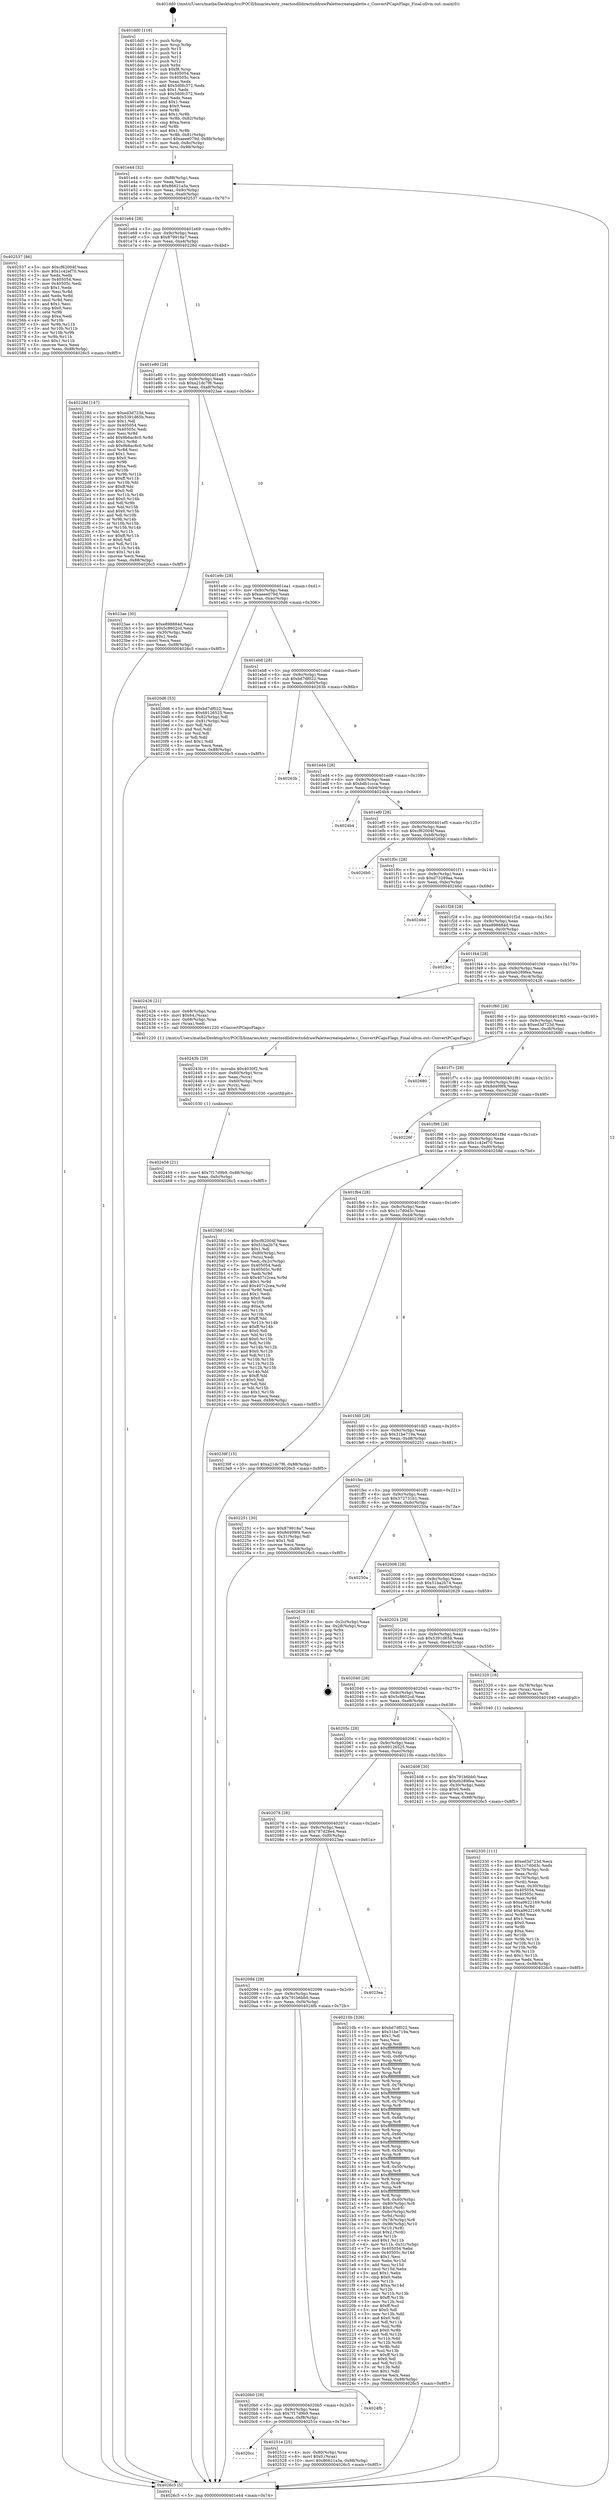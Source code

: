 digraph "0x401dd0" {
  label = "0x401dd0 (/mnt/c/Users/mathe/Desktop/tcc/POCII/binaries/extr_reactosdlldirectxddrawPalettecreatepalette.c_ConvertPCapsFlags_Final-ollvm.out::main(0))"
  labelloc = "t"
  node[shape=record]

  Entry [label="",width=0.3,height=0.3,shape=circle,fillcolor=black,style=filled]
  "0x401e44" [label="{
     0x401e44 [32]\l
     | [instrs]\l
     &nbsp;&nbsp;0x401e44 \<+6\>: mov -0x88(%rbp),%eax\l
     &nbsp;&nbsp;0x401e4a \<+2\>: mov %eax,%ecx\l
     &nbsp;&nbsp;0x401e4c \<+6\>: sub $0x86621a3a,%ecx\l
     &nbsp;&nbsp;0x401e52 \<+6\>: mov %eax,-0x9c(%rbp)\l
     &nbsp;&nbsp;0x401e58 \<+6\>: mov %ecx,-0xa0(%rbp)\l
     &nbsp;&nbsp;0x401e5e \<+6\>: je 0000000000402537 \<main+0x767\>\l
  }"]
  "0x402537" [label="{
     0x402537 [86]\l
     | [instrs]\l
     &nbsp;&nbsp;0x402537 \<+5\>: mov $0xcf62004f,%eax\l
     &nbsp;&nbsp;0x40253c \<+5\>: mov $0x1c42ef70,%ecx\l
     &nbsp;&nbsp;0x402541 \<+2\>: xor %edx,%edx\l
     &nbsp;&nbsp;0x402543 \<+7\>: mov 0x405054,%esi\l
     &nbsp;&nbsp;0x40254a \<+7\>: mov 0x40505c,%edi\l
     &nbsp;&nbsp;0x402551 \<+3\>: sub $0x1,%edx\l
     &nbsp;&nbsp;0x402554 \<+3\>: mov %esi,%r8d\l
     &nbsp;&nbsp;0x402557 \<+3\>: add %edx,%r8d\l
     &nbsp;&nbsp;0x40255a \<+4\>: imul %r8d,%esi\l
     &nbsp;&nbsp;0x40255e \<+3\>: and $0x1,%esi\l
     &nbsp;&nbsp;0x402561 \<+3\>: cmp $0x0,%esi\l
     &nbsp;&nbsp;0x402564 \<+4\>: sete %r9b\l
     &nbsp;&nbsp;0x402568 \<+3\>: cmp $0xa,%edi\l
     &nbsp;&nbsp;0x40256b \<+4\>: setl %r10b\l
     &nbsp;&nbsp;0x40256f \<+3\>: mov %r9b,%r11b\l
     &nbsp;&nbsp;0x402572 \<+3\>: and %r10b,%r11b\l
     &nbsp;&nbsp;0x402575 \<+3\>: xor %r10b,%r9b\l
     &nbsp;&nbsp;0x402578 \<+3\>: or %r9b,%r11b\l
     &nbsp;&nbsp;0x40257b \<+4\>: test $0x1,%r11b\l
     &nbsp;&nbsp;0x40257f \<+3\>: cmovne %ecx,%eax\l
     &nbsp;&nbsp;0x402582 \<+6\>: mov %eax,-0x88(%rbp)\l
     &nbsp;&nbsp;0x402588 \<+5\>: jmp 00000000004026c5 \<main+0x8f5\>\l
  }"]
  "0x401e64" [label="{
     0x401e64 [28]\l
     | [instrs]\l
     &nbsp;&nbsp;0x401e64 \<+5\>: jmp 0000000000401e69 \<main+0x99\>\l
     &nbsp;&nbsp;0x401e69 \<+6\>: mov -0x9c(%rbp),%eax\l
     &nbsp;&nbsp;0x401e6f \<+5\>: sub $0x879918a7,%eax\l
     &nbsp;&nbsp;0x401e74 \<+6\>: mov %eax,-0xa4(%rbp)\l
     &nbsp;&nbsp;0x401e7a \<+6\>: je 000000000040228d \<main+0x4bd\>\l
  }"]
  Exit [label="",width=0.3,height=0.3,shape=circle,fillcolor=black,style=filled,peripheries=2]
  "0x40228d" [label="{
     0x40228d [147]\l
     | [instrs]\l
     &nbsp;&nbsp;0x40228d \<+5\>: mov $0xed3d723d,%eax\l
     &nbsp;&nbsp;0x402292 \<+5\>: mov $0x5391d65b,%ecx\l
     &nbsp;&nbsp;0x402297 \<+2\>: mov $0x1,%dl\l
     &nbsp;&nbsp;0x402299 \<+7\>: mov 0x405054,%esi\l
     &nbsp;&nbsp;0x4022a0 \<+7\>: mov 0x40505c,%edi\l
     &nbsp;&nbsp;0x4022a7 \<+3\>: mov %esi,%r8d\l
     &nbsp;&nbsp;0x4022aa \<+7\>: add $0x9b6ac8c0,%r8d\l
     &nbsp;&nbsp;0x4022b1 \<+4\>: sub $0x1,%r8d\l
     &nbsp;&nbsp;0x4022b5 \<+7\>: sub $0x9b6ac8c0,%r8d\l
     &nbsp;&nbsp;0x4022bc \<+4\>: imul %r8d,%esi\l
     &nbsp;&nbsp;0x4022c0 \<+3\>: and $0x1,%esi\l
     &nbsp;&nbsp;0x4022c3 \<+3\>: cmp $0x0,%esi\l
     &nbsp;&nbsp;0x4022c6 \<+4\>: sete %r9b\l
     &nbsp;&nbsp;0x4022ca \<+3\>: cmp $0xa,%edi\l
     &nbsp;&nbsp;0x4022cd \<+4\>: setl %r10b\l
     &nbsp;&nbsp;0x4022d1 \<+3\>: mov %r9b,%r11b\l
     &nbsp;&nbsp;0x4022d4 \<+4\>: xor $0xff,%r11b\l
     &nbsp;&nbsp;0x4022d8 \<+3\>: mov %r10b,%bl\l
     &nbsp;&nbsp;0x4022db \<+3\>: xor $0xff,%bl\l
     &nbsp;&nbsp;0x4022de \<+3\>: xor $0x0,%dl\l
     &nbsp;&nbsp;0x4022e1 \<+3\>: mov %r11b,%r14b\l
     &nbsp;&nbsp;0x4022e4 \<+4\>: and $0x0,%r14b\l
     &nbsp;&nbsp;0x4022e8 \<+3\>: and %dl,%r9b\l
     &nbsp;&nbsp;0x4022eb \<+3\>: mov %bl,%r15b\l
     &nbsp;&nbsp;0x4022ee \<+4\>: and $0x0,%r15b\l
     &nbsp;&nbsp;0x4022f2 \<+3\>: and %dl,%r10b\l
     &nbsp;&nbsp;0x4022f5 \<+3\>: or %r9b,%r14b\l
     &nbsp;&nbsp;0x4022f8 \<+3\>: or %r10b,%r15b\l
     &nbsp;&nbsp;0x4022fb \<+3\>: xor %r15b,%r14b\l
     &nbsp;&nbsp;0x4022fe \<+3\>: or %bl,%r11b\l
     &nbsp;&nbsp;0x402301 \<+4\>: xor $0xff,%r11b\l
     &nbsp;&nbsp;0x402305 \<+3\>: or $0x0,%dl\l
     &nbsp;&nbsp;0x402308 \<+3\>: and %dl,%r11b\l
     &nbsp;&nbsp;0x40230b \<+3\>: or %r11b,%r14b\l
     &nbsp;&nbsp;0x40230e \<+4\>: test $0x1,%r14b\l
     &nbsp;&nbsp;0x402312 \<+3\>: cmovne %ecx,%eax\l
     &nbsp;&nbsp;0x402315 \<+6\>: mov %eax,-0x88(%rbp)\l
     &nbsp;&nbsp;0x40231b \<+5\>: jmp 00000000004026c5 \<main+0x8f5\>\l
  }"]
  "0x401e80" [label="{
     0x401e80 [28]\l
     | [instrs]\l
     &nbsp;&nbsp;0x401e80 \<+5\>: jmp 0000000000401e85 \<main+0xb5\>\l
     &nbsp;&nbsp;0x401e85 \<+6\>: mov -0x9c(%rbp),%eax\l
     &nbsp;&nbsp;0x401e8b \<+5\>: sub $0xa21dc7f6,%eax\l
     &nbsp;&nbsp;0x401e90 \<+6\>: mov %eax,-0xa8(%rbp)\l
     &nbsp;&nbsp;0x401e96 \<+6\>: je 00000000004023ae \<main+0x5de\>\l
  }"]
  "0x4020cc" [label="{
     0x4020cc\l
  }", style=dashed]
  "0x4023ae" [label="{
     0x4023ae [30]\l
     | [instrs]\l
     &nbsp;&nbsp;0x4023ae \<+5\>: mov $0xe898884d,%eax\l
     &nbsp;&nbsp;0x4023b3 \<+5\>: mov $0x5c8602cd,%ecx\l
     &nbsp;&nbsp;0x4023b8 \<+3\>: mov -0x30(%rbp),%edx\l
     &nbsp;&nbsp;0x4023bb \<+3\>: cmp $0x1,%edx\l
     &nbsp;&nbsp;0x4023be \<+3\>: cmovl %ecx,%eax\l
     &nbsp;&nbsp;0x4023c1 \<+6\>: mov %eax,-0x88(%rbp)\l
     &nbsp;&nbsp;0x4023c7 \<+5\>: jmp 00000000004026c5 \<main+0x8f5\>\l
  }"]
  "0x401e9c" [label="{
     0x401e9c [28]\l
     | [instrs]\l
     &nbsp;&nbsp;0x401e9c \<+5\>: jmp 0000000000401ea1 \<main+0xd1\>\l
     &nbsp;&nbsp;0x401ea1 \<+6\>: mov -0x9c(%rbp),%eax\l
     &nbsp;&nbsp;0x401ea7 \<+5\>: sub $0xaeee079d,%eax\l
     &nbsp;&nbsp;0x401eac \<+6\>: mov %eax,-0xac(%rbp)\l
     &nbsp;&nbsp;0x401eb2 \<+6\>: je 00000000004020d6 \<main+0x306\>\l
  }"]
  "0x40251e" [label="{
     0x40251e [25]\l
     | [instrs]\l
     &nbsp;&nbsp;0x40251e \<+4\>: mov -0x80(%rbp),%rax\l
     &nbsp;&nbsp;0x402522 \<+6\>: movl $0x0,(%rax)\l
     &nbsp;&nbsp;0x402528 \<+10\>: movl $0x86621a3a,-0x88(%rbp)\l
     &nbsp;&nbsp;0x402532 \<+5\>: jmp 00000000004026c5 \<main+0x8f5\>\l
  }"]
  "0x4020d6" [label="{
     0x4020d6 [53]\l
     | [instrs]\l
     &nbsp;&nbsp;0x4020d6 \<+5\>: mov $0xbd7df022,%eax\l
     &nbsp;&nbsp;0x4020db \<+5\>: mov $0x69126525,%ecx\l
     &nbsp;&nbsp;0x4020e0 \<+6\>: mov -0x82(%rbp),%dl\l
     &nbsp;&nbsp;0x4020e6 \<+7\>: mov -0x81(%rbp),%sil\l
     &nbsp;&nbsp;0x4020ed \<+3\>: mov %dl,%dil\l
     &nbsp;&nbsp;0x4020f0 \<+3\>: and %sil,%dil\l
     &nbsp;&nbsp;0x4020f3 \<+3\>: xor %sil,%dl\l
     &nbsp;&nbsp;0x4020f6 \<+3\>: or %dl,%dil\l
     &nbsp;&nbsp;0x4020f9 \<+4\>: test $0x1,%dil\l
     &nbsp;&nbsp;0x4020fd \<+3\>: cmovne %ecx,%eax\l
     &nbsp;&nbsp;0x402100 \<+6\>: mov %eax,-0x88(%rbp)\l
     &nbsp;&nbsp;0x402106 \<+5\>: jmp 00000000004026c5 \<main+0x8f5\>\l
  }"]
  "0x401eb8" [label="{
     0x401eb8 [28]\l
     | [instrs]\l
     &nbsp;&nbsp;0x401eb8 \<+5\>: jmp 0000000000401ebd \<main+0xed\>\l
     &nbsp;&nbsp;0x401ebd \<+6\>: mov -0x9c(%rbp),%eax\l
     &nbsp;&nbsp;0x401ec3 \<+5\>: sub $0xbd7df022,%eax\l
     &nbsp;&nbsp;0x401ec8 \<+6\>: mov %eax,-0xb0(%rbp)\l
     &nbsp;&nbsp;0x401ece \<+6\>: je 000000000040263b \<main+0x86b\>\l
  }"]
  "0x4026c5" [label="{
     0x4026c5 [5]\l
     | [instrs]\l
     &nbsp;&nbsp;0x4026c5 \<+5\>: jmp 0000000000401e44 \<main+0x74\>\l
  }"]
  "0x401dd0" [label="{
     0x401dd0 [116]\l
     | [instrs]\l
     &nbsp;&nbsp;0x401dd0 \<+1\>: push %rbp\l
     &nbsp;&nbsp;0x401dd1 \<+3\>: mov %rsp,%rbp\l
     &nbsp;&nbsp;0x401dd4 \<+2\>: push %r15\l
     &nbsp;&nbsp;0x401dd6 \<+2\>: push %r14\l
     &nbsp;&nbsp;0x401dd8 \<+2\>: push %r13\l
     &nbsp;&nbsp;0x401dda \<+2\>: push %r12\l
     &nbsp;&nbsp;0x401ddc \<+1\>: push %rbx\l
     &nbsp;&nbsp;0x401ddd \<+7\>: sub $0xf8,%rsp\l
     &nbsp;&nbsp;0x401de4 \<+7\>: mov 0x405054,%eax\l
     &nbsp;&nbsp;0x401deb \<+7\>: mov 0x40505c,%ecx\l
     &nbsp;&nbsp;0x401df2 \<+2\>: mov %eax,%edx\l
     &nbsp;&nbsp;0x401df4 \<+6\>: add $0x5d0fc372,%edx\l
     &nbsp;&nbsp;0x401dfa \<+3\>: sub $0x1,%edx\l
     &nbsp;&nbsp;0x401dfd \<+6\>: sub $0x5d0fc372,%edx\l
     &nbsp;&nbsp;0x401e03 \<+3\>: imul %edx,%eax\l
     &nbsp;&nbsp;0x401e06 \<+3\>: and $0x1,%eax\l
     &nbsp;&nbsp;0x401e09 \<+3\>: cmp $0x0,%eax\l
     &nbsp;&nbsp;0x401e0c \<+4\>: sete %r8b\l
     &nbsp;&nbsp;0x401e10 \<+4\>: and $0x1,%r8b\l
     &nbsp;&nbsp;0x401e14 \<+7\>: mov %r8b,-0x82(%rbp)\l
     &nbsp;&nbsp;0x401e1b \<+3\>: cmp $0xa,%ecx\l
     &nbsp;&nbsp;0x401e1e \<+4\>: setl %r8b\l
     &nbsp;&nbsp;0x401e22 \<+4\>: and $0x1,%r8b\l
     &nbsp;&nbsp;0x401e26 \<+7\>: mov %r8b,-0x81(%rbp)\l
     &nbsp;&nbsp;0x401e2d \<+10\>: movl $0xaeee079d,-0x88(%rbp)\l
     &nbsp;&nbsp;0x401e37 \<+6\>: mov %edi,-0x8c(%rbp)\l
     &nbsp;&nbsp;0x401e3d \<+7\>: mov %rsi,-0x98(%rbp)\l
  }"]
  "0x4020b0" [label="{
     0x4020b0 [28]\l
     | [instrs]\l
     &nbsp;&nbsp;0x4020b0 \<+5\>: jmp 00000000004020b5 \<main+0x2e5\>\l
     &nbsp;&nbsp;0x4020b5 \<+6\>: mov -0x9c(%rbp),%eax\l
     &nbsp;&nbsp;0x4020bb \<+5\>: sub $0x7f17d9b9,%eax\l
     &nbsp;&nbsp;0x4020c0 \<+6\>: mov %eax,-0xf8(%rbp)\l
     &nbsp;&nbsp;0x4020c6 \<+6\>: je 000000000040251e \<main+0x74e\>\l
  }"]
  "0x40263b" [label="{
     0x40263b\l
  }", style=dashed]
  "0x401ed4" [label="{
     0x401ed4 [28]\l
     | [instrs]\l
     &nbsp;&nbsp;0x401ed4 \<+5\>: jmp 0000000000401ed9 \<main+0x109\>\l
     &nbsp;&nbsp;0x401ed9 \<+6\>: mov -0x9c(%rbp),%eax\l
     &nbsp;&nbsp;0x401edf \<+5\>: sub $0xbdb1ccca,%eax\l
     &nbsp;&nbsp;0x401ee4 \<+6\>: mov %eax,-0xb4(%rbp)\l
     &nbsp;&nbsp;0x401eea \<+6\>: je 00000000004024b4 \<main+0x6e4\>\l
  }"]
  "0x4024fb" [label="{
     0x4024fb\l
  }", style=dashed]
  "0x4024b4" [label="{
     0x4024b4\l
  }", style=dashed]
  "0x401ef0" [label="{
     0x401ef0 [28]\l
     | [instrs]\l
     &nbsp;&nbsp;0x401ef0 \<+5\>: jmp 0000000000401ef5 \<main+0x125\>\l
     &nbsp;&nbsp;0x401ef5 \<+6\>: mov -0x9c(%rbp),%eax\l
     &nbsp;&nbsp;0x401efb \<+5\>: sub $0xcf62004f,%eax\l
     &nbsp;&nbsp;0x401f00 \<+6\>: mov %eax,-0xb8(%rbp)\l
     &nbsp;&nbsp;0x401f06 \<+6\>: je 00000000004026b0 \<main+0x8e0\>\l
  }"]
  "0x402094" [label="{
     0x402094 [28]\l
     | [instrs]\l
     &nbsp;&nbsp;0x402094 \<+5\>: jmp 0000000000402099 \<main+0x2c9\>\l
     &nbsp;&nbsp;0x402099 \<+6\>: mov -0x9c(%rbp),%eax\l
     &nbsp;&nbsp;0x40209f \<+5\>: sub $0x791b6bb0,%eax\l
     &nbsp;&nbsp;0x4020a4 \<+6\>: mov %eax,-0xf4(%rbp)\l
     &nbsp;&nbsp;0x4020aa \<+6\>: je 00000000004024fb \<main+0x72b\>\l
  }"]
  "0x4026b0" [label="{
     0x4026b0\l
  }", style=dashed]
  "0x401f0c" [label="{
     0x401f0c [28]\l
     | [instrs]\l
     &nbsp;&nbsp;0x401f0c \<+5\>: jmp 0000000000401f11 \<main+0x141\>\l
     &nbsp;&nbsp;0x401f11 \<+6\>: mov -0x9c(%rbp),%eax\l
     &nbsp;&nbsp;0x401f17 \<+5\>: sub $0xd73289aa,%eax\l
     &nbsp;&nbsp;0x401f1c \<+6\>: mov %eax,-0xbc(%rbp)\l
     &nbsp;&nbsp;0x401f22 \<+6\>: je 000000000040246d \<main+0x69d\>\l
  }"]
  "0x4023ea" [label="{
     0x4023ea\l
  }", style=dashed]
  "0x40246d" [label="{
     0x40246d\l
  }", style=dashed]
  "0x401f28" [label="{
     0x401f28 [28]\l
     | [instrs]\l
     &nbsp;&nbsp;0x401f28 \<+5\>: jmp 0000000000401f2d \<main+0x15d\>\l
     &nbsp;&nbsp;0x401f2d \<+6\>: mov -0x9c(%rbp),%eax\l
     &nbsp;&nbsp;0x401f33 \<+5\>: sub $0xe898884d,%eax\l
     &nbsp;&nbsp;0x401f38 \<+6\>: mov %eax,-0xc0(%rbp)\l
     &nbsp;&nbsp;0x401f3e \<+6\>: je 00000000004023cc \<main+0x5fc\>\l
  }"]
  "0x402458" [label="{
     0x402458 [21]\l
     | [instrs]\l
     &nbsp;&nbsp;0x402458 \<+10\>: movl $0x7f17d9b9,-0x88(%rbp)\l
     &nbsp;&nbsp;0x402462 \<+6\>: mov %eax,-0xfc(%rbp)\l
     &nbsp;&nbsp;0x402468 \<+5\>: jmp 00000000004026c5 \<main+0x8f5\>\l
  }"]
  "0x4023cc" [label="{
     0x4023cc\l
  }", style=dashed]
  "0x401f44" [label="{
     0x401f44 [28]\l
     | [instrs]\l
     &nbsp;&nbsp;0x401f44 \<+5\>: jmp 0000000000401f49 \<main+0x179\>\l
     &nbsp;&nbsp;0x401f49 \<+6\>: mov -0x9c(%rbp),%eax\l
     &nbsp;&nbsp;0x401f4f \<+5\>: sub $0xeb289fea,%eax\l
     &nbsp;&nbsp;0x401f54 \<+6\>: mov %eax,-0xc4(%rbp)\l
     &nbsp;&nbsp;0x401f5a \<+6\>: je 0000000000402426 \<main+0x656\>\l
  }"]
  "0x40243b" [label="{
     0x40243b [29]\l
     | [instrs]\l
     &nbsp;&nbsp;0x40243b \<+10\>: movabs $0x4030f2,%rdi\l
     &nbsp;&nbsp;0x402445 \<+4\>: mov -0x60(%rbp),%rcx\l
     &nbsp;&nbsp;0x402449 \<+2\>: mov %eax,(%rcx)\l
     &nbsp;&nbsp;0x40244b \<+4\>: mov -0x60(%rbp),%rcx\l
     &nbsp;&nbsp;0x40244f \<+2\>: mov (%rcx),%esi\l
     &nbsp;&nbsp;0x402451 \<+2\>: mov $0x0,%al\l
     &nbsp;&nbsp;0x402453 \<+5\>: call 0000000000401030 \<printf@plt\>\l
     | [calls]\l
     &nbsp;&nbsp;0x401030 \{1\} (unknown)\l
  }"]
  "0x402426" [label="{
     0x402426 [21]\l
     | [instrs]\l
     &nbsp;&nbsp;0x402426 \<+4\>: mov -0x68(%rbp),%rax\l
     &nbsp;&nbsp;0x40242a \<+6\>: movl $0x64,(%rax)\l
     &nbsp;&nbsp;0x402430 \<+4\>: mov -0x68(%rbp),%rax\l
     &nbsp;&nbsp;0x402434 \<+2\>: mov (%rax),%edi\l
     &nbsp;&nbsp;0x402436 \<+5\>: call 0000000000401220 \<ConvertPCapsFlags\>\l
     | [calls]\l
     &nbsp;&nbsp;0x401220 \{1\} (/mnt/c/Users/mathe/Desktop/tcc/POCII/binaries/extr_reactosdlldirectxddrawPalettecreatepalette.c_ConvertPCapsFlags_Final-ollvm.out::ConvertPCapsFlags)\l
  }"]
  "0x401f60" [label="{
     0x401f60 [28]\l
     | [instrs]\l
     &nbsp;&nbsp;0x401f60 \<+5\>: jmp 0000000000401f65 \<main+0x195\>\l
     &nbsp;&nbsp;0x401f65 \<+6\>: mov -0x9c(%rbp),%eax\l
     &nbsp;&nbsp;0x401f6b \<+5\>: sub $0xed3d723d,%eax\l
     &nbsp;&nbsp;0x401f70 \<+6\>: mov %eax,-0xc8(%rbp)\l
     &nbsp;&nbsp;0x401f76 \<+6\>: je 0000000000402680 \<main+0x8b0\>\l
  }"]
  "0x402330" [label="{
     0x402330 [111]\l
     | [instrs]\l
     &nbsp;&nbsp;0x402330 \<+5\>: mov $0xed3d723d,%ecx\l
     &nbsp;&nbsp;0x402335 \<+5\>: mov $0x1c7d0d3c,%edx\l
     &nbsp;&nbsp;0x40233a \<+4\>: mov -0x70(%rbp),%rdi\l
     &nbsp;&nbsp;0x40233e \<+2\>: mov %eax,(%rdi)\l
     &nbsp;&nbsp;0x402340 \<+4\>: mov -0x70(%rbp),%rdi\l
     &nbsp;&nbsp;0x402344 \<+2\>: mov (%rdi),%eax\l
     &nbsp;&nbsp;0x402346 \<+3\>: mov %eax,-0x30(%rbp)\l
     &nbsp;&nbsp;0x402349 \<+7\>: mov 0x405054,%eax\l
     &nbsp;&nbsp;0x402350 \<+7\>: mov 0x40505c,%esi\l
     &nbsp;&nbsp;0x402357 \<+3\>: mov %eax,%r8d\l
     &nbsp;&nbsp;0x40235a \<+7\>: sub $0xa9622169,%r8d\l
     &nbsp;&nbsp;0x402361 \<+4\>: sub $0x1,%r8d\l
     &nbsp;&nbsp;0x402365 \<+7\>: add $0xa9622169,%r8d\l
     &nbsp;&nbsp;0x40236c \<+4\>: imul %r8d,%eax\l
     &nbsp;&nbsp;0x402370 \<+3\>: and $0x1,%eax\l
     &nbsp;&nbsp;0x402373 \<+3\>: cmp $0x0,%eax\l
     &nbsp;&nbsp;0x402376 \<+4\>: sete %r9b\l
     &nbsp;&nbsp;0x40237a \<+3\>: cmp $0xa,%esi\l
     &nbsp;&nbsp;0x40237d \<+4\>: setl %r10b\l
     &nbsp;&nbsp;0x402381 \<+3\>: mov %r9b,%r11b\l
     &nbsp;&nbsp;0x402384 \<+3\>: and %r10b,%r11b\l
     &nbsp;&nbsp;0x402387 \<+3\>: xor %r10b,%r9b\l
     &nbsp;&nbsp;0x40238a \<+3\>: or %r9b,%r11b\l
     &nbsp;&nbsp;0x40238d \<+4\>: test $0x1,%r11b\l
     &nbsp;&nbsp;0x402391 \<+3\>: cmovne %edx,%ecx\l
     &nbsp;&nbsp;0x402394 \<+6\>: mov %ecx,-0x88(%rbp)\l
     &nbsp;&nbsp;0x40239a \<+5\>: jmp 00000000004026c5 \<main+0x8f5\>\l
  }"]
  "0x402680" [label="{
     0x402680\l
  }", style=dashed]
  "0x401f7c" [label="{
     0x401f7c [28]\l
     | [instrs]\l
     &nbsp;&nbsp;0x401f7c \<+5\>: jmp 0000000000401f81 \<main+0x1b1\>\l
     &nbsp;&nbsp;0x401f81 \<+6\>: mov -0x9c(%rbp),%eax\l
     &nbsp;&nbsp;0x401f87 \<+5\>: sub $0x8d409f4,%eax\l
     &nbsp;&nbsp;0x401f8c \<+6\>: mov %eax,-0xcc(%rbp)\l
     &nbsp;&nbsp;0x401f92 \<+6\>: je 000000000040226f \<main+0x49f\>\l
  }"]
  "0x402078" [label="{
     0x402078 [28]\l
     | [instrs]\l
     &nbsp;&nbsp;0x402078 \<+5\>: jmp 000000000040207d \<main+0x2ad\>\l
     &nbsp;&nbsp;0x40207d \<+6\>: mov -0x9c(%rbp),%eax\l
     &nbsp;&nbsp;0x402083 \<+5\>: sub $0x787d28e4,%eax\l
     &nbsp;&nbsp;0x402088 \<+6\>: mov %eax,-0xf0(%rbp)\l
     &nbsp;&nbsp;0x40208e \<+6\>: je 00000000004023ea \<main+0x61a\>\l
  }"]
  "0x40226f" [label="{
     0x40226f\l
  }", style=dashed]
  "0x401f98" [label="{
     0x401f98 [28]\l
     | [instrs]\l
     &nbsp;&nbsp;0x401f98 \<+5\>: jmp 0000000000401f9d \<main+0x1cd\>\l
     &nbsp;&nbsp;0x401f9d \<+6\>: mov -0x9c(%rbp),%eax\l
     &nbsp;&nbsp;0x401fa3 \<+5\>: sub $0x1c42ef70,%eax\l
     &nbsp;&nbsp;0x401fa8 \<+6\>: mov %eax,-0xd0(%rbp)\l
     &nbsp;&nbsp;0x401fae \<+6\>: je 000000000040258d \<main+0x7bd\>\l
  }"]
  "0x40210b" [label="{
     0x40210b [326]\l
     | [instrs]\l
     &nbsp;&nbsp;0x40210b \<+5\>: mov $0xbd7df022,%eax\l
     &nbsp;&nbsp;0x402110 \<+5\>: mov $0x31be719a,%ecx\l
     &nbsp;&nbsp;0x402115 \<+2\>: mov $0x1,%dl\l
     &nbsp;&nbsp;0x402117 \<+2\>: xor %esi,%esi\l
     &nbsp;&nbsp;0x402119 \<+3\>: mov %rsp,%rdi\l
     &nbsp;&nbsp;0x40211c \<+4\>: add $0xfffffffffffffff0,%rdi\l
     &nbsp;&nbsp;0x402120 \<+3\>: mov %rdi,%rsp\l
     &nbsp;&nbsp;0x402123 \<+4\>: mov %rdi,-0x80(%rbp)\l
     &nbsp;&nbsp;0x402127 \<+3\>: mov %rsp,%rdi\l
     &nbsp;&nbsp;0x40212a \<+4\>: add $0xfffffffffffffff0,%rdi\l
     &nbsp;&nbsp;0x40212e \<+3\>: mov %rdi,%rsp\l
     &nbsp;&nbsp;0x402131 \<+3\>: mov %rsp,%r8\l
     &nbsp;&nbsp;0x402134 \<+4\>: add $0xfffffffffffffff0,%r8\l
     &nbsp;&nbsp;0x402138 \<+3\>: mov %r8,%rsp\l
     &nbsp;&nbsp;0x40213b \<+4\>: mov %r8,-0x78(%rbp)\l
     &nbsp;&nbsp;0x40213f \<+3\>: mov %rsp,%r8\l
     &nbsp;&nbsp;0x402142 \<+4\>: add $0xfffffffffffffff0,%r8\l
     &nbsp;&nbsp;0x402146 \<+3\>: mov %r8,%rsp\l
     &nbsp;&nbsp;0x402149 \<+4\>: mov %r8,-0x70(%rbp)\l
     &nbsp;&nbsp;0x40214d \<+3\>: mov %rsp,%r8\l
     &nbsp;&nbsp;0x402150 \<+4\>: add $0xfffffffffffffff0,%r8\l
     &nbsp;&nbsp;0x402154 \<+3\>: mov %r8,%rsp\l
     &nbsp;&nbsp;0x402157 \<+4\>: mov %r8,-0x68(%rbp)\l
     &nbsp;&nbsp;0x40215b \<+3\>: mov %rsp,%r8\l
     &nbsp;&nbsp;0x40215e \<+4\>: add $0xfffffffffffffff0,%r8\l
     &nbsp;&nbsp;0x402162 \<+3\>: mov %r8,%rsp\l
     &nbsp;&nbsp;0x402165 \<+4\>: mov %r8,-0x60(%rbp)\l
     &nbsp;&nbsp;0x402169 \<+3\>: mov %rsp,%r8\l
     &nbsp;&nbsp;0x40216c \<+4\>: add $0xfffffffffffffff0,%r8\l
     &nbsp;&nbsp;0x402170 \<+3\>: mov %r8,%rsp\l
     &nbsp;&nbsp;0x402173 \<+4\>: mov %r8,-0x58(%rbp)\l
     &nbsp;&nbsp;0x402177 \<+3\>: mov %rsp,%r8\l
     &nbsp;&nbsp;0x40217a \<+4\>: add $0xfffffffffffffff0,%r8\l
     &nbsp;&nbsp;0x40217e \<+3\>: mov %r8,%rsp\l
     &nbsp;&nbsp;0x402181 \<+4\>: mov %r8,-0x50(%rbp)\l
     &nbsp;&nbsp;0x402185 \<+3\>: mov %rsp,%r8\l
     &nbsp;&nbsp;0x402188 \<+4\>: add $0xfffffffffffffff0,%r8\l
     &nbsp;&nbsp;0x40218c \<+3\>: mov %r8,%rsp\l
     &nbsp;&nbsp;0x40218f \<+4\>: mov %r8,-0x48(%rbp)\l
     &nbsp;&nbsp;0x402193 \<+3\>: mov %rsp,%r8\l
     &nbsp;&nbsp;0x402196 \<+4\>: add $0xfffffffffffffff0,%r8\l
     &nbsp;&nbsp;0x40219a \<+3\>: mov %r8,%rsp\l
     &nbsp;&nbsp;0x40219d \<+4\>: mov %r8,-0x40(%rbp)\l
     &nbsp;&nbsp;0x4021a1 \<+4\>: mov -0x80(%rbp),%r8\l
     &nbsp;&nbsp;0x4021a5 \<+7\>: movl $0x0,(%r8)\l
     &nbsp;&nbsp;0x4021ac \<+7\>: mov -0x8c(%rbp),%r9d\l
     &nbsp;&nbsp;0x4021b3 \<+3\>: mov %r9d,(%rdi)\l
     &nbsp;&nbsp;0x4021b6 \<+4\>: mov -0x78(%rbp),%r8\l
     &nbsp;&nbsp;0x4021ba \<+7\>: mov -0x98(%rbp),%r10\l
     &nbsp;&nbsp;0x4021c1 \<+3\>: mov %r10,(%r8)\l
     &nbsp;&nbsp;0x4021c4 \<+3\>: cmpl $0x2,(%rdi)\l
     &nbsp;&nbsp;0x4021c7 \<+4\>: setne %r11b\l
     &nbsp;&nbsp;0x4021cb \<+4\>: and $0x1,%r11b\l
     &nbsp;&nbsp;0x4021cf \<+4\>: mov %r11b,-0x31(%rbp)\l
     &nbsp;&nbsp;0x4021d3 \<+7\>: mov 0x405054,%ebx\l
     &nbsp;&nbsp;0x4021da \<+8\>: mov 0x40505c,%r14d\l
     &nbsp;&nbsp;0x4021e2 \<+3\>: sub $0x1,%esi\l
     &nbsp;&nbsp;0x4021e5 \<+3\>: mov %ebx,%r15d\l
     &nbsp;&nbsp;0x4021e8 \<+3\>: add %esi,%r15d\l
     &nbsp;&nbsp;0x4021eb \<+4\>: imul %r15d,%ebx\l
     &nbsp;&nbsp;0x4021ef \<+3\>: and $0x1,%ebx\l
     &nbsp;&nbsp;0x4021f2 \<+3\>: cmp $0x0,%ebx\l
     &nbsp;&nbsp;0x4021f5 \<+4\>: sete %r11b\l
     &nbsp;&nbsp;0x4021f9 \<+4\>: cmp $0xa,%r14d\l
     &nbsp;&nbsp;0x4021fd \<+4\>: setl %r12b\l
     &nbsp;&nbsp;0x402201 \<+3\>: mov %r11b,%r13b\l
     &nbsp;&nbsp;0x402204 \<+4\>: xor $0xff,%r13b\l
     &nbsp;&nbsp;0x402208 \<+3\>: mov %r12b,%sil\l
     &nbsp;&nbsp;0x40220b \<+4\>: xor $0xff,%sil\l
     &nbsp;&nbsp;0x40220f \<+3\>: xor $0x0,%dl\l
     &nbsp;&nbsp;0x402212 \<+3\>: mov %r13b,%dil\l
     &nbsp;&nbsp;0x402215 \<+4\>: and $0x0,%dil\l
     &nbsp;&nbsp;0x402219 \<+3\>: and %dl,%r11b\l
     &nbsp;&nbsp;0x40221c \<+3\>: mov %sil,%r8b\l
     &nbsp;&nbsp;0x40221f \<+4\>: and $0x0,%r8b\l
     &nbsp;&nbsp;0x402223 \<+3\>: and %dl,%r12b\l
     &nbsp;&nbsp;0x402226 \<+3\>: or %r11b,%dil\l
     &nbsp;&nbsp;0x402229 \<+3\>: or %r12b,%r8b\l
     &nbsp;&nbsp;0x40222c \<+3\>: xor %r8b,%dil\l
     &nbsp;&nbsp;0x40222f \<+3\>: or %sil,%r13b\l
     &nbsp;&nbsp;0x402232 \<+4\>: xor $0xff,%r13b\l
     &nbsp;&nbsp;0x402236 \<+3\>: or $0x0,%dl\l
     &nbsp;&nbsp;0x402239 \<+3\>: and %dl,%r13b\l
     &nbsp;&nbsp;0x40223c \<+3\>: or %r13b,%dil\l
     &nbsp;&nbsp;0x40223f \<+4\>: test $0x1,%dil\l
     &nbsp;&nbsp;0x402243 \<+3\>: cmovne %ecx,%eax\l
     &nbsp;&nbsp;0x402246 \<+6\>: mov %eax,-0x88(%rbp)\l
     &nbsp;&nbsp;0x40224c \<+5\>: jmp 00000000004026c5 \<main+0x8f5\>\l
  }"]
  "0x40258d" [label="{
     0x40258d [156]\l
     | [instrs]\l
     &nbsp;&nbsp;0x40258d \<+5\>: mov $0xcf62004f,%eax\l
     &nbsp;&nbsp;0x402592 \<+5\>: mov $0x51ba2b74,%ecx\l
     &nbsp;&nbsp;0x402597 \<+2\>: mov $0x1,%dl\l
     &nbsp;&nbsp;0x402599 \<+4\>: mov -0x80(%rbp),%rsi\l
     &nbsp;&nbsp;0x40259d \<+2\>: mov (%rsi),%edi\l
     &nbsp;&nbsp;0x40259f \<+3\>: mov %edi,-0x2c(%rbp)\l
     &nbsp;&nbsp;0x4025a2 \<+7\>: mov 0x405054,%edi\l
     &nbsp;&nbsp;0x4025a9 \<+8\>: mov 0x40505c,%r8d\l
     &nbsp;&nbsp;0x4025b1 \<+3\>: mov %edi,%r9d\l
     &nbsp;&nbsp;0x4025b4 \<+7\>: sub $0x407c2cea,%r9d\l
     &nbsp;&nbsp;0x4025bb \<+4\>: sub $0x1,%r9d\l
     &nbsp;&nbsp;0x4025bf \<+7\>: add $0x407c2cea,%r9d\l
     &nbsp;&nbsp;0x4025c6 \<+4\>: imul %r9d,%edi\l
     &nbsp;&nbsp;0x4025ca \<+3\>: and $0x1,%edi\l
     &nbsp;&nbsp;0x4025cd \<+3\>: cmp $0x0,%edi\l
     &nbsp;&nbsp;0x4025d0 \<+4\>: sete %r10b\l
     &nbsp;&nbsp;0x4025d4 \<+4\>: cmp $0xa,%r8d\l
     &nbsp;&nbsp;0x4025d8 \<+4\>: setl %r11b\l
     &nbsp;&nbsp;0x4025dc \<+3\>: mov %r10b,%bl\l
     &nbsp;&nbsp;0x4025df \<+3\>: xor $0xff,%bl\l
     &nbsp;&nbsp;0x4025e2 \<+3\>: mov %r11b,%r14b\l
     &nbsp;&nbsp;0x4025e5 \<+4\>: xor $0xff,%r14b\l
     &nbsp;&nbsp;0x4025e9 \<+3\>: xor $0x0,%dl\l
     &nbsp;&nbsp;0x4025ec \<+3\>: mov %bl,%r15b\l
     &nbsp;&nbsp;0x4025ef \<+4\>: and $0x0,%r15b\l
     &nbsp;&nbsp;0x4025f3 \<+3\>: and %dl,%r10b\l
     &nbsp;&nbsp;0x4025f6 \<+3\>: mov %r14b,%r12b\l
     &nbsp;&nbsp;0x4025f9 \<+4\>: and $0x0,%r12b\l
     &nbsp;&nbsp;0x4025fd \<+3\>: and %dl,%r11b\l
     &nbsp;&nbsp;0x402600 \<+3\>: or %r10b,%r15b\l
     &nbsp;&nbsp;0x402603 \<+3\>: or %r11b,%r12b\l
     &nbsp;&nbsp;0x402606 \<+3\>: xor %r12b,%r15b\l
     &nbsp;&nbsp;0x402609 \<+3\>: or %r14b,%bl\l
     &nbsp;&nbsp;0x40260c \<+3\>: xor $0xff,%bl\l
     &nbsp;&nbsp;0x40260f \<+3\>: or $0x0,%dl\l
     &nbsp;&nbsp;0x402612 \<+2\>: and %dl,%bl\l
     &nbsp;&nbsp;0x402614 \<+3\>: or %bl,%r15b\l
     &nbsp;&nbsp;0x402617 \<+4\>: test $0x1,%r15b\l
     &nbsp;&nbsp;0x40261b \<+3\>: cmovne %ecx,%eax\l
     &nbsp;&nbsp;0x40261e \<+6\>: mov %eax,-0x88(%rbp)\l
     &nbsp;&nbsp;0x402624 \<+5\>: jmp 00000000004026c5 \<main+0x8f5\>\l
  }"]
  "0x401fb4" [label="{
     0x401fb4 [28]\l
     | [instrs]\l
     &nbsp;&nbsp;0x401fb4 \<+5\>: jmp 0000000000401fb9 \<main+0x1e9\>\l
     &nbsp;&nbsp;0x401fb9 \<+6\>: mov -0x9c(%rbp),%eax\l
     &nbsp;&nbsp;0x401fbf \<+5\>: sub $0x1c7d0d3c,%eax\l
     &nbsp;&nbsp;0x401fc4 \<+6\>: mov %eax,-0xd4(%rbp)\l
     &nbsp;&nbsp;0x401fca \<+6\>: je 000000000040239f \<main+0x5cf\>\l
  }"]
  "0x40205c" [label="{
     0x40205c [28]\l
     | [instrs]\l
     &nbsp;&nbsp;0x40205c \<+5\>: jmp 0000000000402061 \<main+0x291\>\l
     &nbsp;&nbsp;0x402061 \<+6\>: mov -0x9c(%rbp),%eax\l
     &nbsp;&nbsp;0x402067 \<+5\>: sub $0x69126525,%eax\l
     &nbsp;&nbsp;0x40206c \<+6\>: mov %eax,-0xec(%rbp)\l
     &nbsp;&nbsp;0x402072 \<+6\>: je 000000000040210b \<main+0x33b\>\l
  }"]
  "0x40239f" [label="{
     0x40239f [15]\l
     | [instrs]\l
     &nbsp;&nbsp;0x40239f \<+10\>: movl $0xa21dc7f6,-0x88(%rbp)\l
     &nbsp;&nbsp;0x4023a9 \<+5\>: jmp 00000000004026c5 \<main+0x8f5\>\l
  }"]
  "0x401fd0" [label="{
     0x401fd0 [28]\l
     | [instrs]\l
     &nbsp;&nbsp;0x401fd0 \<+5\>: jmp 0000000000401fd5 \<main+0x205\>\l
     &nbsp;&nbsp;0x401fd5 \<+6\>: mov -0x9c(%rbp),%eax\l
     &nbsp;&nbsp;0x401fdb \<+5\>: sub $0x31be719a,%eax\l
     &nbsp;&nbsp;0x401fe0 \<+6\>: mov %eax,-0xd8(%rbp)\l
     &nbsp;&nbsp;0x401fe6 \<+6\>: je 0000000000402251 \<main+0x481\>\l
  }"]
  "0x402408" [label="{
     0x402408 [30]\l
     | [instrs]\l
     &nbsp;&nbsp;0x402408 \<+5\>: mov $0x791b6bb0,%eax\l
     &nbsp;&nbsp;0x40240d \<+5\>: mov $0xeb289fea,%ecx\l
     &nbsp;&nbsp;0x402412 \<+3\>: mov -0x30(%rbp),%edx\l
     &nbsp;&nbsp;0x402415 \<+3\>: cmp $0x0,%edx\l
     &nbsp;&nbsp;0x402418 \<+3\>: cmove %ecx,%eax\l
     &nbsp;&nbsp;0x40241b \<+6\>: mov %eax,-0x88(%rbp)\l
     &nbsp;&nbsp;0x402421 \<+5\>: jmp 00000000004026c5 \<main+0x8f5\>\l
  }"]
  "0x402251" [label="{
     0x402251 [30]\l
     | [instrs]\l
     &nbsp;&nbsp;0x402251 \<+5\>: mov $0x879918a7,%eax\l
     &nbsp;&nbsp;0x402256 \<+5\>: mov $0x8d409f4,%ecx\l
     &nbsp;&nbsp;0x40225b \<+3\>: mov -0x31(%rbp),%dl\l
     &nbsp;&nbsp;0x40225e \<+3\>: test $0x1,%dl\l
     &nbsp;&nbsp;0x402261 \<+3\>: cmovne %ecx,%eax\l
     &nbsp;&nbsp;0x402264 \<+6\>: mov %eax,-0x88(%rbp)\l
     &nbsp;&nbsp;0x40226a \<+5\>: jmp 00000000004026c5 \<main+0x8f5\>\l
  }"]
  "0x401fec" [label="{
     0x401fec [28]\l
     | [instrs]\l
     &nbsp;&nbsp;0x401fec \<+5\>: jmp 0000000000401ff1 \<main+0x221\>\l
     &nbsp;&nbsp;0x401ff1 \<+6\>: mov -0x9c(%rbp),%eax\l
     &nbsp;&nbsp;0x401ff7 \<+5\>: sub $0x372731b1,%eax\l
     &nbsp;&nbsp;0x401ffc \<+6\>: mov %eax,-0xdc(%rbp)\l
     &nbsp;&nbsp;0x402002 \<+6\>: je 000000000040250a \<main+0x73a\>\l
  }"]
  "0x402040" [label="{
     0x402040 [28]\l
     | [instrs]\l
     &nbsp;&nbsp;0x402040 \<+5\>: jmp 0000000000402045 \<main+0x275\>\l
     &nbsp;&nbsp;0x402045 \<+6\>: mov -0x9c(%rbp),%eax\l
     &nbsp;&nbsp;0x40204b \<+5\>: sub $0x5c8602cd,%eax\l
     &nbsp;&nbsp;0x402050 \<+6\>: mov %eax,-0xe8(%rbp)\l
     &nbsp;&nbsp;0x402056 \<+6\>: je 0000000000402408 \<main+0x638\>\l
  }"]
  "0x40250a" [label="{
     0x40250a\l
  }", style=dashed]
  "0x402008" [label="{
     0x402008 [28]\l
     | [instrs]\l
     &nbsp;&nbsp;0x402008 \<+5\>: jmp 000000000040200d \<main+0x23d\>\l
     &nbsp;&nbsp;0x40200d \<+6\>: mov -0x9c(%rbp),%eax\l
     &nbsp;&nbsp;0x402013 \<+5\>: sub $0x51ba2b74,%eax\l
     &nbsp;&nbsp;0x402018 \<+6\>: mov %eax,-0xe0(%rbp)\l
     &nbsp;&nbsp;0x40201e \<+6\>: je 0000000000402629 \<main+0x859\>\l
  }"]
  "0x402320" [label="{
     0x402320 [16]\l
     | [instrs]\l
     &nbsp;&nbsp;0x402320 \<+4\>: mov -0x78(%rbp),%rax\l
     &nbsp;&nbsp;0x402324 \<+3\>: mov (%rax),%rax\l
     &nbsp;&nbsp;0x402327 \<+4\>: mov 0x8(%rax),%rdi\l
     &nbsp;&nbsp;0x40232b \<+5\>: call 0000000000401040 \<atoi@plt\>\l
     | [calls]\l
     &nbsp;&nbsp;0x401040 \{1\} (unknown)\l
  }"]
  "0x402629" [label="{
     0x402629 [18]\l
     | [instrs]\l
     &nbsp;&nbsp;0x402629 \<+3\>: mov -0x2c(%rbp),%eax\l
     &nbsp;&nbsp;0x40262c \<+4\>: lea -0x28(%rbp),%rsp\l
     &nbsp;&nbsp;0x402630 \<+1\>: pop %rbx\l
     &nbsp;&nbsp;0x402631 \<+2\>: pop %r12\l
     &nbsp;&nbsp;0x402633 \<+2\>: pop %r13\l
     &nbsp;&nbsp;0x402635 \<+2\>: pop %r14\l
     &nbsp;&nbsp;0x402637 \<+2\>: pop %r15\l
     &nbsp;&nbsp;0x402639 \<+1\>: pop %rbp\l
     &nbsp;&nbsp;0x40263a \<+1\>: ret\l
  }"]
  "0x402024" [label="{
     0x402024 [28]\l
     | [instrs]\l
     &nbsp;&nbsp;0x402024 \<+5\>: jmp 0000000000402029 \<main+0x259\>\l
     &nbsp;&nbsp;0x402029 \<+6\>: mov -0x9c(%rbp),%eax\l
     &nbsp;&nbsp;0x40202f \<+5\>: sub $0x5391d65b,%eax\l
     &nbsp;&nbsp;0x402034 \<+6\>: mov %eax,-0xe4(%rbp)\l
     &nbsp;&nbsp;0x40203a \<+6\>: je 0000000000402320 \<main+0x550\>\l
  }"]
  Entry -> "0x401dd0" [label=" 1"]
  "0x401e44" -> "0x402537" [label=" 1"]
  "0x401e44" -> "0x401e64" [label=" 12"]
  "0x402629" -> Exit [label=" 1"]
  "0x401e64" -> "0x40228d" [label=" 1"]
  "0x401e64" -> "0x401e80" [label=" 11"]
  "0x40258d" -> "0x4026c5" [label=" 1"]
  "0x401e80" -> "0x4023ae" [label=" 1"]
  "0x401e80" -> "0x401e9c" [label=" 10"]
  "0x402537" -> "0x4026c5" [label=" 1"]
  "0x401e9c" -> "0x4020d6" [label=" 1"]
  "0x401e9c" -> "0x401eb8" [label=" 9"]
  "0x4020d6" -> "0x4026c5" [label=" 1"]
  "0x401dd0" -> "0x401e44" [label=" 1"]
  "0x4026c5" -> "0x401e44" [label=" 12"]
  "0x40251e" -> "0x4026c5" [label=" 1"]
  "0x401eb8" -> "0x40263b" [label=" 0"]
  "0x401eb8" -> "0x401ed4" [label=" 9"]
  "0x4020b0" -> "0x40251e" [label=" 1"]
  "0x401ed4" -> "0x4024b4" [label=" 0"]
  "0x401ed4" -> "0x401ef0" [label=" 9"]
  "0x4020b0" -> "0x4020cc" [label=" 0"]
  "0x401ef0" -> "0x4026b0" [label=" 0"]
  "0x401ef0" -> "0x401f0c" [label=" 9"]
  "0x402094" -> "0x4024fb" [label=" 0"]
  "0x401f0c" -> "0x40246d" [label=" 0"]
  "0x401f0c" -> "0x401f28" [label=" 9"]
  "0x402094" -> "0x4020b0" [label=" 1"]
  "0x401f28" -> "0x4023cc" [label=" 0"]
  "0x401f28" -> "0x401f44" [label=" 9"]
  "0x402078" -> "0x4023ea" [label=" 0"]
  "0x401f44" -> "0x402426" [label=" 1"]
  "0x401f44" -> "0x401f60" [label=" 8"]
  "0x402078" -> "0x402094" [label=" 1"]
  "0x401f60" -> "0x402680" [label=" 0"]
  "0x401f60" -> "0x401f7c" [label=" 8"]
  "0x402458" -> "0x4026c5" [label=" 1"]
  "0x401f7c" -> "0x40226f" [label=" 0"]
  "0x401f7c" -> "0x401f98" [label=" 8"]
  "0x402426" -> "0x40243b" [label=" 1"]
  "0x401f98" -> "0x40258d" [label=" 1"]
  "0x401f98" -> "0x401fb4" [label=" 7"]
  "0x402408" -> "0x4026c5" [label=" 1"]
  "0x401fb4" -> "0x40239f" [label=" 1"]
  "0x401fb4" -> "0x401fd0" [label=" 6"]
  "0x40239f" -> "0x4026c5" [label=" 1"]
  "0x401fd0" -> "0x402251" [label=" 1"]
  "0x401fd0" -> "0x401fec" [label=" 5"]
  "0x402330" -> "0x4026c5" [label=" 1"]
  "0x401fec" -> "0x40250a" [label=" 0"]
  "0x401fec" -> "0x402008" [label=" 5"]
  "0x40228d" -> "0x4026c5" [label=" 1"]
  "0x402008" -> "0x402629" [label=" 1"]
  "0x402008" -> "0x402024" [label=" 4"]
  "0x402251" -> "0x4026c5" [label=" 1"]
  "0x402024" -> "0x402320" [label=" 1"]
  "0x402024" -> "0x402040" [label=" 3"]
  "0x402320" -> "0x402330" [label=" 1"]
  "0x402040" -> "0x402408" [label=" 1"]
  "0x402040" -> "0x40205c" [label=" 2"]
  "0x4023ae" -> "0x4026c5" [label=" 1"]
  "0x40205c" -> "0x40210b" [label=" 1"]
  "0x40205c" -> "0x402078" [label=" 1"]
  "0x40243b" -> "0x402458" [label=" 1"]
  "0x40210b" -> "0x4026c5" [label=" 1"]
}
